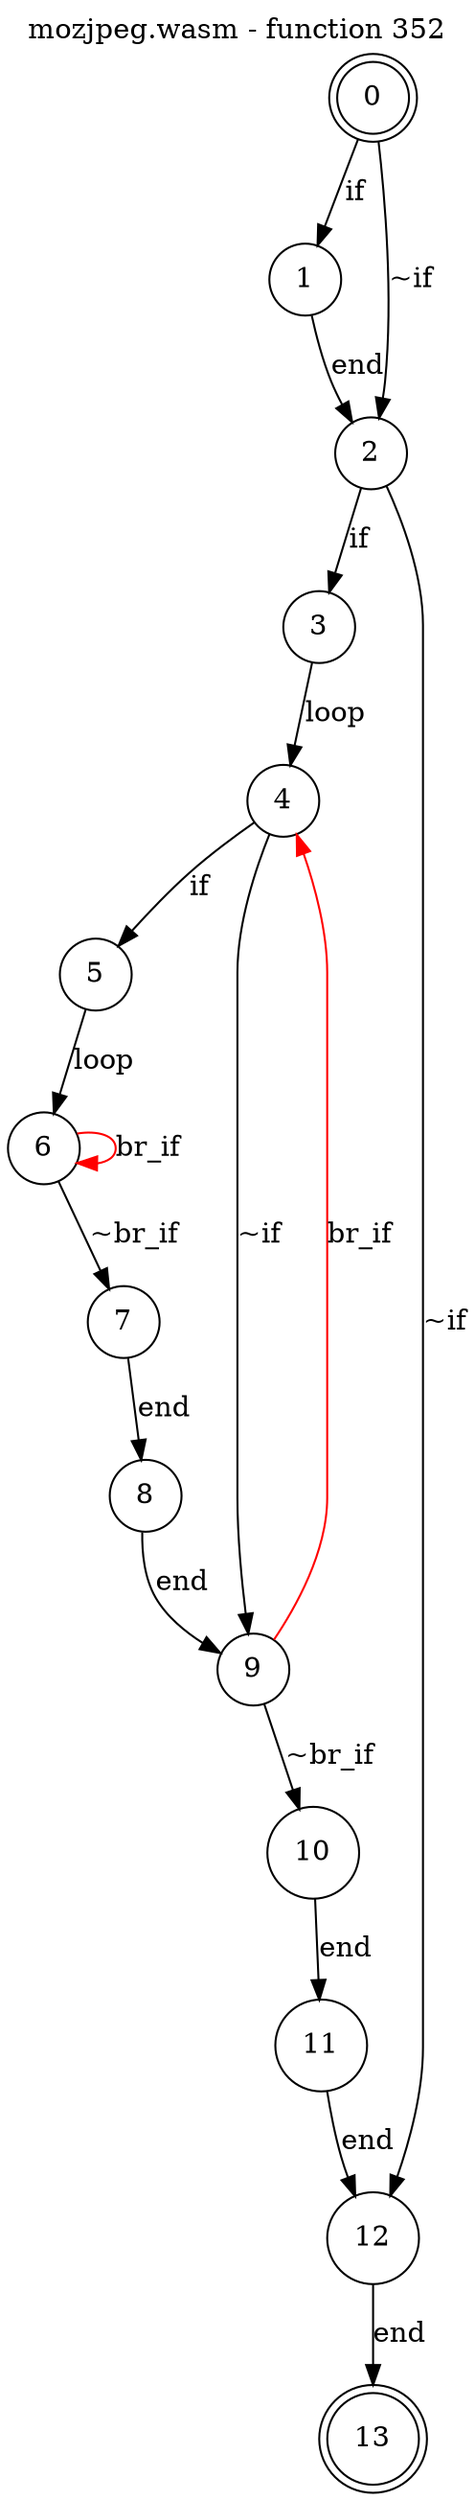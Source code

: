 digraph finite_state_machine {
    label = "mozjpeg.wasm - function 352"
    labelloc =  t
    labelfontsize = 16
    labelfontcolor = black
    labelfontname = "Helvetica"
    node [shape = doublecircle]; 0 13;
    node [shape = circle];
    0 -> 1[label = "if"];
    0 -> 2[label = "~if"];
    1 -> 2[label = "end"];
    2 -> 3[label = "if"];
    2 -> 12[label = "~if"];
    3 -> 4[label = "loop"];
    4 -> 5[label = "if"];
    4 -> 9[label = "~if"];
    5 -> 6[label = "loop"];
    6 -> 7[label = "~br_if"];
    6 -> 6[color="red" label = "br_if"];
    7 -> 8[label = "end"];
    8 -> 9[label = "end"];
    9 -> 10[label = "~br_if"];
    9 -> 4[color="red" label = "br_if"];
    10 -> 11[label = "end"];
    11 -> 12[label = "end"];
    12 -> 13[label = "end"];
}
